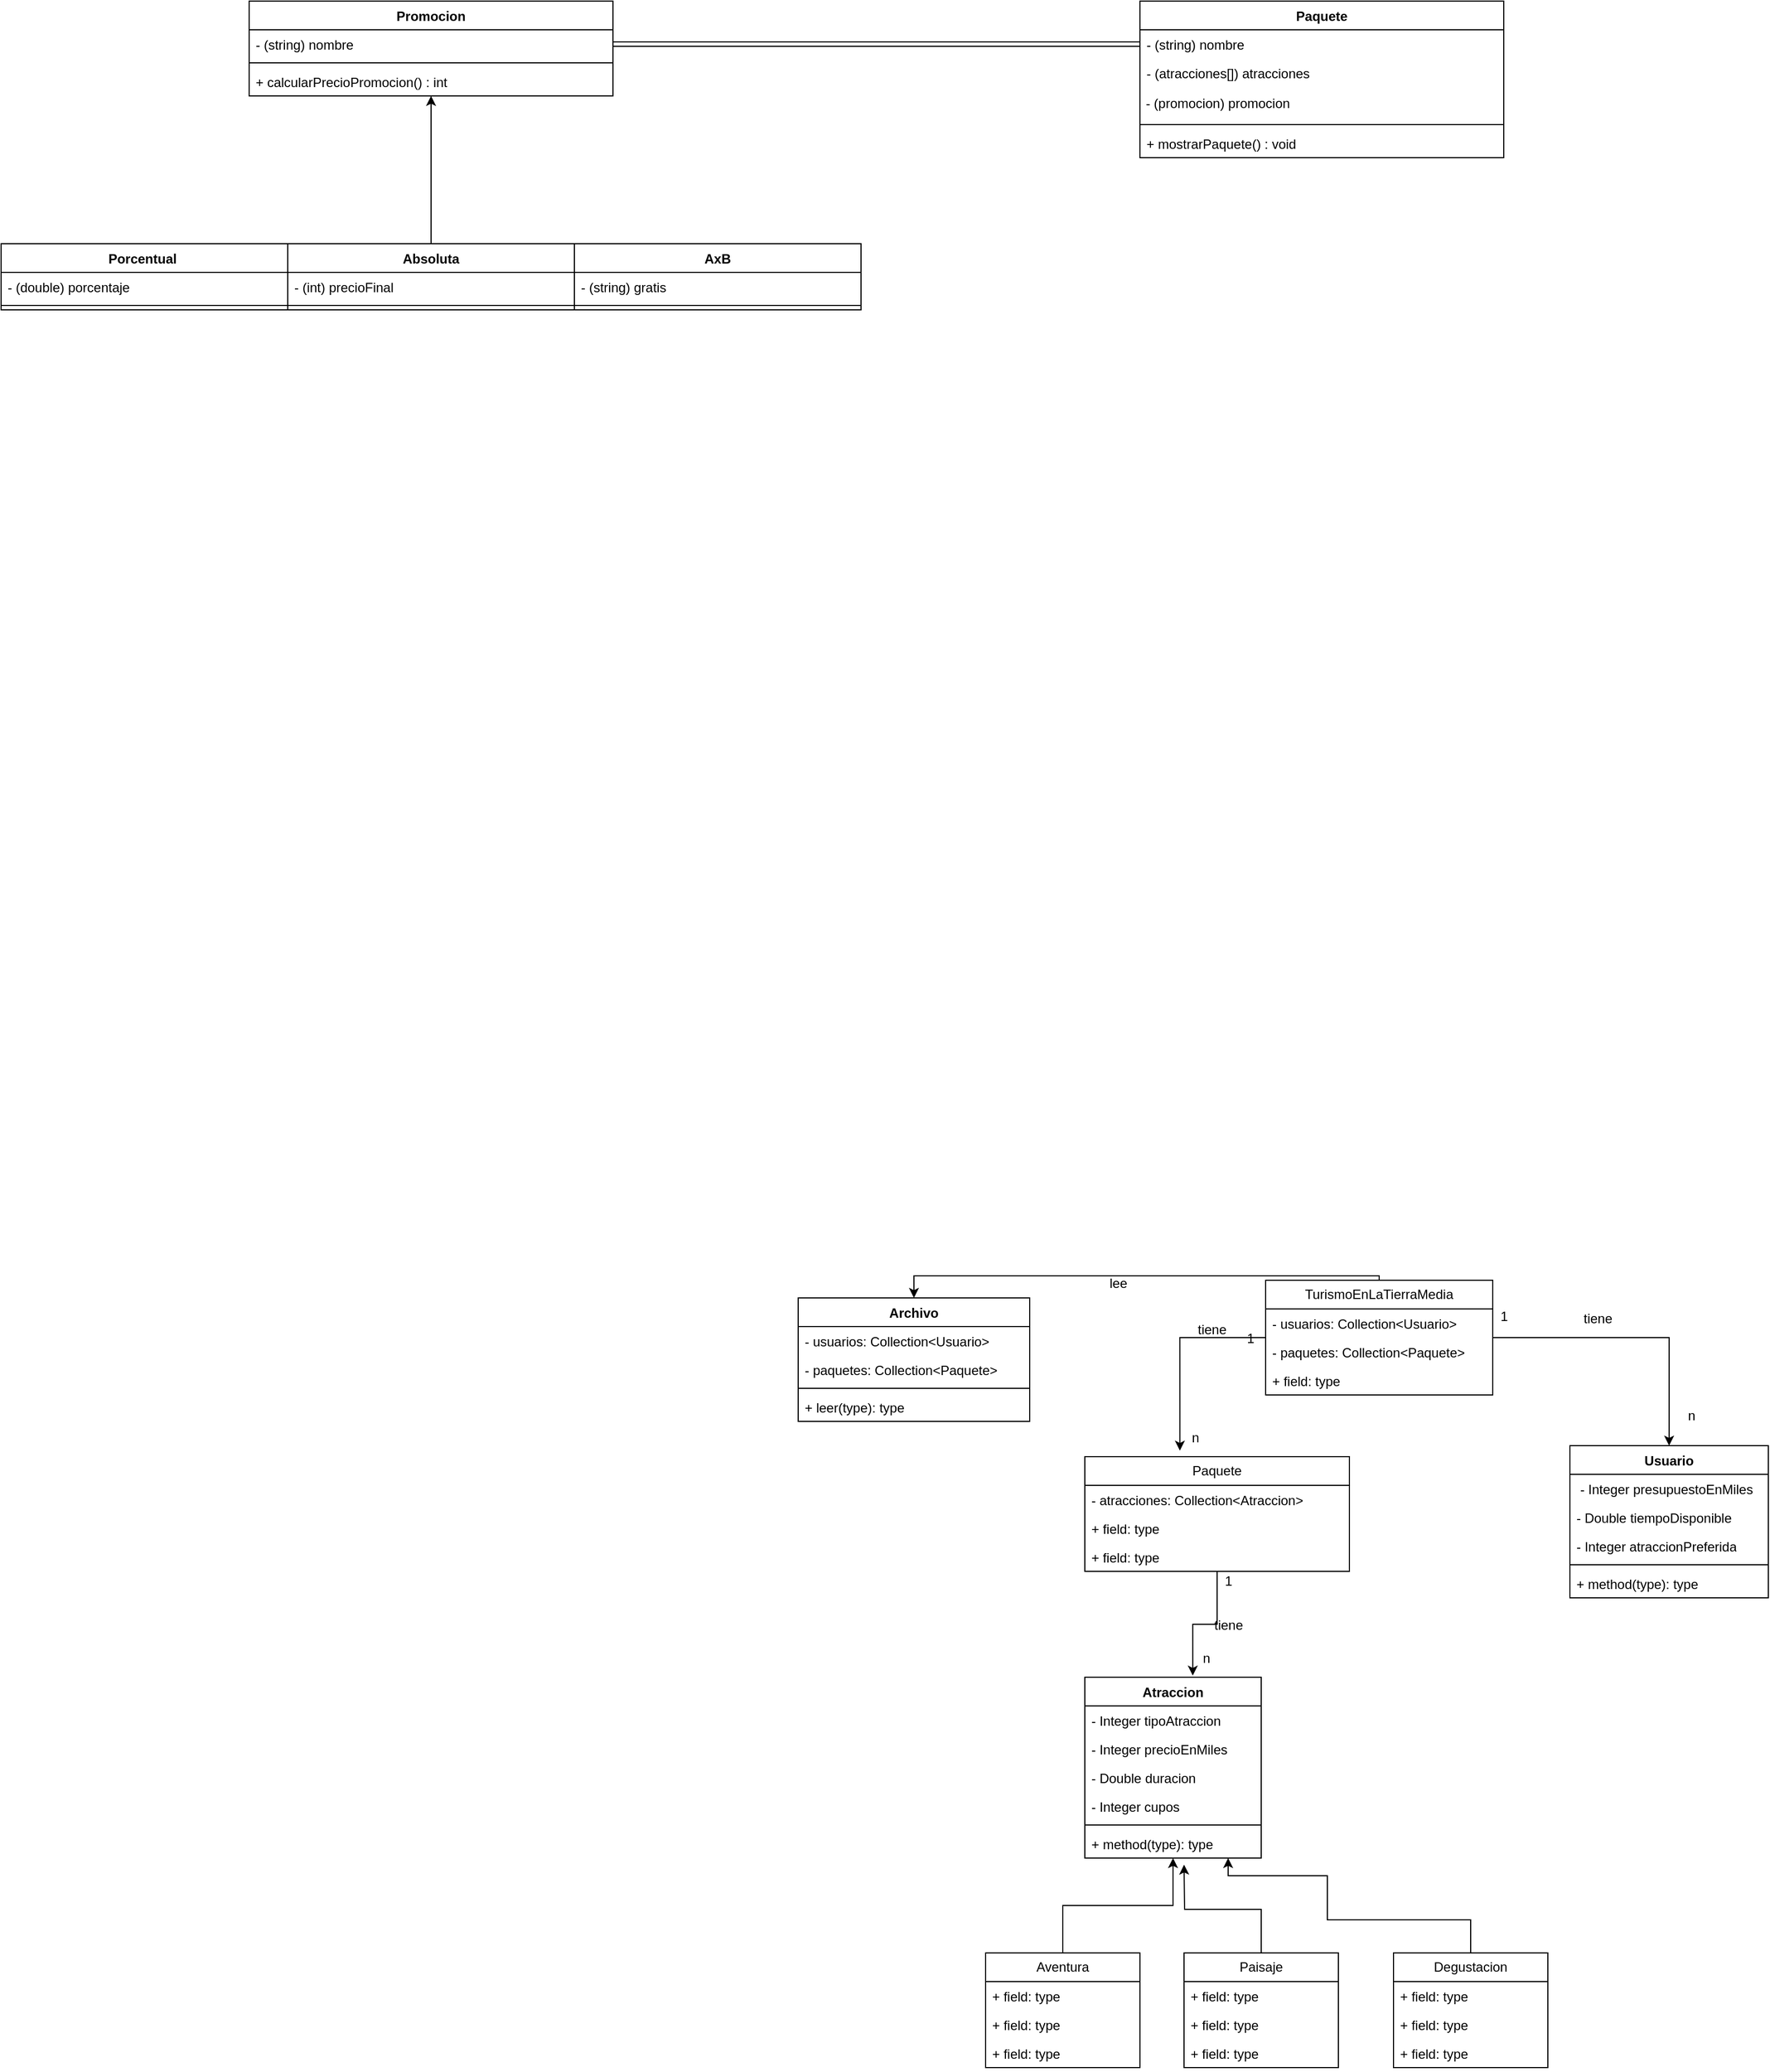 <mxfile version="21.3.2" type="github">
  <diagram id="C5RBs43oDa-KdzZeNtuy" name="Page-1">
    <mxGraphModel dx="2314" dy="1793" grid="1" gridSize="10" guides="1" tooltips="1" connect="1" arrows="1" fold="1" page="1" pageScale="1" pageWidth="827" pageHeight="1169" math="0" shadow="0">
      <root>
        <mxCell id="WIyWlLk6GJQsqaUBKTNV-0" />
        <mxCell id="WIyWlLk6GJQsqaUBKTNV-1" parent="WIyWlLk6GJQsqaUBKTNV-0" />
        <mxCell id="ii1BcMms0bCpZbCkg86P-2" value="Atraccion" style="swimlane;fontStyle=1;align=center;verticalAlign=top;childLayout=stackLayout;horizontal=1;startSize=26;horizontalStack=0;resizeParent=1;resizeParentMax=0;resizeLast=0;collapsible=1;marginBottom=0;whiteSpace=wrap;html=1;" parent="WIyWlLk6GJQsqaUBKTNV-1" vertex="1">
          <mxGeometry x="180" y="370" width="160" height="164" as="geometry">
            <mxRectangle x="300" y="60" width="120" height="30" as="alternateBounds" />
          </mxGeometry>
        </mxCell>
        <mxCell id="ii1BcMms0bCpZbCkg86P-6" value="- Integer tipoAtraccion" style="text;strokeColor=none;fillColor=none;align=left;verticalAlign=top;spacingLeft=4;spacingRight=4;overflow=hidden;rotatable=0;points=[[0,0.5],[1,0.5]];portConstraint=eastwest;whiteSpace=wrap;html=1;" parent="ii1BcMms0bCpZbCkg86P-2" vertex="1">
          <mxGeometry y="26" width="160" height="26" as="geometry" />
        </mxCell>
        <mxCell id="ii1BcMms0bCpZbCkg86P-8" value="- Integer precioEnMiles" style="text;strokeColor=none;fillColor=none;align=left;verticalAlign=top;spacingLeft=4;spacingRight=4;overflow=hidden;rotatable=0;points=[[0,0.5],[1,0.5]];portConstraint=eastwest;whiteSpace=wrap;html=1;" parent="ii1BcMms0bCpZbCkg86P-2" vertex="1">
          <mxGeometry y="52" width="160" height="26" as="geometry" />
        </mxCell>
        <mxCell id="ii1BcMms0bCpZbCkg86P-7" value="- Double duracion" style="text;strokeColor=none;fillColor=none;align=left;verticalAlign=top;spacingLeft=4;spacingRight=4;overflow=hidden;rotatable=0;points=[[0,0.5],[1,0.5]];portConstraint=eastwest;whiteSpace=wrap;html=1;" parent="ii1BcMms0bCpZbCkg86P-2" vertex="1">
          <mxGeometry y="78" width="160" height="26" as="geometry" />
        </mxCell>
        <mxCell id="ii1BcMms0bCpZbCkg86P-9" value="- Integer cupos" style="text;strokeColor=none;fillColor=none;align=left;verticalAlign=top;spacingLeft=4;spacingRight=4;overflow=hidden;rotatable=0;points=[[0,0.5],[1,0.5]];portConstraint=eastwest;whiteSpace=wrap;html=1;" parent="ii1BcMms0bCpZbCkg86P-2" vertex="1">
          <mxGeometry y="104" width="160" height="26" as="geometry" />
        </mxCell>
        <mxCell id="ii1BcMms0bCpZbCkg86P-4" value="" style="line;strokeWidth=1;fillColor=none;align=left;verticalAlign=middle;spacingTop=-1;spacingLeft=3;spacingRight=3;rotatable=0;labelPosition=right;points=[];portConstraint=eastwest;strokeColor=inherit;" parent="ii1BcMms0bCpZbCkg86P-2" vertex="1">
          <mxGeometry y="130" width="160" height="8" as="geometry" />
        </mxCell>
        <mxCell id="ii1BcMms0bCpZbCkg86P-5" value="+ method(type): type" style="text;strokeColor=none;fillColor=none;align=left;verticalAlign=top;spacingLeft=4;spacingRight=4;overflow=hidden;rotatable=0;points=[[0,0.5],[1,0.5]];portConstraint=eastwest;whiteSpace=wrap;html=1;" parent="ii1BcMms0bCpZbCkg86P-2" vertex="1">
          <mxGeometry y="138" width="160" height="26" as="geometry" />
        </mxCell>
        <mxCell id="ii1BcMms0bCpZbCkg86P-10" value="Usuario" style="swimlane;fontStyle=1;align=center;verticalAlign=top;childLayout=stackLayout;horizontal=1;startSize=26;horizontalStack=0;resizeParent=1;resizeParentMax=0;resizeLast=0;collapsible=1;marginBottom=0;whiteSpace=wrap;html=1;" parent="WIyWlLk6GJQsqaUBKTNV-1" vertex="1">
          <mxGeometry x="620" y="160" width="180" height="138" as="geometry" />
        </mxCell>
        <mxCell id="ii1BcMms0bCpZbCkg86P-11" value="&amp;nbsp;- Integer presupuestoEnMiles" style="text;strokeColor=none;fillColor=none;align=left;verticalAlign=top;spacingLeft=4;spacingRight=4;overflow=hidden;rotatable=0;points=[[0,0.5],[1,0.5]];portConstraint=eastwest;whiteSpace=wrap;html=1;" parent="ii1BcMms0bCpZbCkg86P-10" vertex="1">
          <mxGeometry y="26" width="180" height="26" as="geometry" />
        </mxCell>
        <mxCell id="ii1BcMms0bCpZbCkg86P-18" value="- Double tiempoDisponible" style="text;strokeColor=none;fillColor=none;align=left;verticalAlign=top;spacingLeft=4;spacingRight=4;overflow=hidden;rotatable=0;points=[[0,0.5],[1,0.5]];portConstraint=eastwest;whiteSpace=wrap;html=1;" parent="ii1BcMms0bCpZbCkg86P-10" vertex="1">
          <mxGeometry y="52" width="180" height="26" as="geometry" />
        </mxCell>
        <mxCell id="ii1BcMms0bCpZbCkg86P-13" value="- Integer atraccionPreferida" style="text;strokeColor=none;fillColor=none;align=left;verticalAlign=top;spacingLeft=4;spacingRight=4;overflow=hidden;rotatable=0;points=[[0,0.5],[1,0.5]];portConstraint=eastwest;whiteSpace=wrap;html=1;" parent="ii1BcMms0bCpZbCkg86P-10" vertex="1">
          <mxGeometry y="78" width="180" height="26" as="geometry" />
        </mxCell>
        <mxCell id="ii1BcMms0bCpZbCkg86P-12" value="" style="line;strokeWidth=1;fillColor=none;align=left;verticalAlign=middle;spacingTop=-1;spacingLeft=3;spacingRight=3;rotatable=0;labelPosition=right;points=[];portConstraint=eastwest;strokeColor=inherit;" parent="ii1BcMms0bCpZbCkg86P-10" vertex="1">
          <mxGeometry y="104" width="180" height="8" as="geometry" />
        </mxCell>
        <mxCell id="ii1BcMms0bCpZbCkg86P-19" value="+ method(type): type" style="text;strokeColor=none;fillColor=none;align=left;verticalAlign=top;spacingLeft=4;spacingRight=4;overflow=hidden;rotatable=0;points=[[0,0.5],[1,0.5]];portConstraint=eastwest;whiteSpace=wrap;html=1;" parent="ii1BcMms0bCpZbCkg86P-10" vertex="1">
          <mxGeometry y="112" width="180" height="26" as="geometry" />
        </mxCell>
        <mxCell id="cr2OVPebTgaW5zzje9S_-22" style="edgeStyle=orthogonalEdgeStyle;rounded=0;orthogonalLoop=1;jettySize=auto;html=1;entryX=0.041;entryY=0.884;entryDx=0;entryDy=0;entryPerimeter=0;" parent="WIyWlLk6GJQsqaUBKTNV-1" source="cr2OVPebTgaW5zzje9S_-0" target="cr2OVPebTgaW5zzje9S_-17" edge="1">
          <mxGeometry relative="1" as="geometry" />
        </mxCell>
        <mxCell id="cr2OVPebTgaW5zzje9S_-23" style="edgeStyle=orthogonalEdgeStyle;rounded=0;orthogonalLoop=1;jettySize=auto;html=1;entryX=0.5;entryY=0;entryDx=0;entryDy=0;" parent="WIyWlLk6GJQsqaUBKTNV-1" source="cr2OVPebTgaW5zzje9S_-0" target="ii1BcMms0bCpZbCkg86P-10" edge="1">
          <mxGeometry relative="1" as="geometry" />
        </mxCell>
        <mxCell id="cr2OVPebTgaW5zzje9S_-55" style="edgeStyle=orthogonalEdgeStyle;rounded=0;orthogonalLoop=1;jettySize=auto;html=1;entryX=0.5;entryY=0;entryDx=0;entryDy=0;" parent="WIyWlLk6GJQsqaUBKTNV-1" source="cr2OVPebTgaW5zzje9S_-0" target="cr2OVPebTgaW5zzje9S_-49" edge="1">
          <mxGeometry relative="1" as="geometry">
            <Array as="points">
              <mxPoint x="447" y="6" />
              <mxPoint x="25" y="6" />
            </Array>
          </mxGeometry>
        </mxCell>
        <mxCell id="cr2OVPebTgaW5zzje9S_-0" value="TurismoEnLaTierraMedia" style="swimlane;fontStyle=0;childLayout=stackLayout;horizontal=1;startSize=26;fillColor=none;horizontalStack=0;resizeParent=1;resizeParentMax=0;resizeLast=0;collapsible=1;marginBottom=0;whiteSpace=wrap;html=1;" parent="WIyWlLk6GJQsqaUBKTNV-1" vertex="1">
          <mxGeometry x="344" y="10" width="206" height="104" as="geometry" />
        </mxCell>
        <mxCell id="cr2OVPebTgaW5zzje9S_-1" value="- usuarios: Collection&amp;lt;Usuario&amp;gt;" style="text;strokeColor=none;fillColor=none;align=left;verticalAlign=top;spacingLeft=4;spacingRight=4;overflow=hidden;rotatable=0;points=[[0,0.5],[1,0.5]];portConstraint=eastwest;whiteSpace=wrap;html=1;" parent="cr2OVPebTgaW5zzje9S_-0" vertex="1">
          <mxGeometry y="26" width="206" height="26" as="geometry" />
        </mxCell>
        <mxCell id="cr2OVPebTgaW5zzje9S_-2" value="- paquetes: Collection&amp;lt;Paquete&amp;gt;" style="text;strokeColor=none;fillColor=none;align=left;verticalAlign=top;spacingLeft=4;spacingRight=4;overflow=hidden;rotatable=0;points=[[0,0.5],[1,0.5]];portConstraint=eastwest;whiteSpace=wrap;html=1;" parent="cr2OVPebTgaW5zzje9S_-0" vertex="1">
          <mxGeometry y="52" width="206" height="26" as="geometry" />
        </mxCell>
        <mxCell id="cr2OVPebTgaW5zzje9S_-3" value="+ field: type" style="text;strokeColor=none;fillColor=none;align=left;verticalAlign=top;spacingLeft=4;spacingRight=4;overflow=hidden;rotatable=0;points=[[0,0.5],[1,0.5]];portConstraint=eastwest;whiteSpace=wrap;html=1;" parent="cr2OVPebTgaW5zzje9S_-0" vertex="1">
          <mxGeometry y="78" width="206" height="26" as="geometry" />
        </mxCell>
        <mxCell id="cr2OVPebTgaW5zzje9S_-39" style="edgeStyle=orthogonalEdgeStyle;rounded=0;orthogonalLoop=1;jettySize=auto;html=1;" parent="WIyWlLk6GJQsqaUBKTNV-1" source="cr2OVPebTgaW5zzje9S_-4" target="ii1BcMms0bCpZbCkg86P-2" edge="1">
          <mxGeometry relative="1" as="geometry" />
        </mxCell>
        <mxCell id="cr2OVPebTgaW5zzje9S_-4" value="Aventura" style="swimlane;fontStyle=0;childLayout=stackLayout;horizontal=1;startSize=26;fillColor=none;horizontalStack=0;resizeParent=1;resizeParentMax=0;resizeLast=0;collapsible=1;marginBottom=0;whiteSpace=wrap;html=1;" parent="WIyWlLk6GJQsqaUBKTNV-1" vertex="1">
          <mxGeometry x="90" y="620" width="140" height="104" as="geometry" />
        </mxCell>
        <mxCell id="cr2OVPebTgaW5zzje9S_-5" value="+ field: type" style="text;strokeColor=none;fillColor=none;align=left;verticalAlign=top;spacingLeft=4;spacingRight=4;overflow=hidden;rotatable=0;points=[[0,0.5],[1,0.5]];portConstraint=eastwest;whiteSpace=wrap;html=1;" parent="cr2OVPebTgaW5zzje9S_-4" vertex="1">
          <mxGeometry y="26" width="140" height="26" as="geometry" />
        </mxCell>
        <mxCell id="cr2OVPebTgaW5zzje9S_-6" value="+ field: type" style="text;strokeColor=none;fillColor=none;align=left;verticalAlign=top;spacingLeft=4;spacingRight=4;overflow=hidden;rotatable=0;points=[[0,0.5],[1,0.5]];portConstraint=eastwest;whiteSpace=wrap;html=1;" parent="cr2OVPebTgaW5zzje9S_-4" vertex="1">
          <mxGeometry y="52" width="140" height="26" as="geometry" />
        </mxCell>
        <mxCell id="cr2OVPebTgaW5zzje9S_-7" value="+ field: type" style="text;strokeColor=none;fillColor=none;align=left;verticalAlign=top;spacingLeft=4;spacingRight=4;overflow=hidden;rotatable=0;points=[[0,0.5],[1,0.5]];portConstraint=eastwest;whiteSpace=wrap;html=1;" parent="cr2OVPebTgaW5zzje9S_-4" vertex="1">
          <mxGeometry y="78" width="140" height="26" as="geometry" />
        </mxCell>
        <mxCell id="cr2OVPebTgaW5zzje9S_-18" style="edgeStyle=orthogonalEdgeStyle;rounded=0;orthogonalLoop=1;jettySize=auto;html=1;entryX=0.612;entryY=-0.009;entryDx=0;entryDy=0;entryPerimeter=0;" parent="WIyWlLk6GJQsqaUBKTNV-1" source="cr2OVPebTgaW5zzje9S_-9" target="ii1BcMms0bCpZbCkg86P-2" edge="1">
          <mxGeometry relative="1" as="geometry" />
        </mxCell>
        <mxCell id="cr2OVPebTgaW5zzje9S_-9" value="Paquete" style="swimlane;fontStyle=0;childLayout=stackLayout;horizontal=1;startSize=26;fillColor=none;horizontalStack=0;resizeParent=1;resizeParentMax=0;resizeLast=0;collapsible=1;marginBottom=0;whiteSpace=wrap;html=1;" parent="WIyWlLk6GJQsqaUBKTNV-1" vertex="1">
          <mxGeometry x="180" y="170" width="240" height="104" as="geometry" />
        </mxCell>
        <mxCell id="cr2OVPebTgaW5zzje9S_-10" value="- atracciones: Collection&amp;lt;Atraccion&amp;gt;" style="text;strokeColor=none;fillColor=none;align=left;verticalAlign=top;spacingLeft=4;spacingRight=4;overflow=hidden;rotatable=0;points=[[0,0.5],[1,0.5]];portConstraint=eastwest;whiteSpace=wrap;html=1;" parent="cr2OVPebTgaW5zzje9S_-9" vertex="1">
          <mxGeometry y="26" width="240" height="26" as="geometry" />
        </mxCell>
        <mxCell id="cr2OVPebTgaW5zzje9S_-11" value="+ field: type" style="text;strokeColor=none;fillColor=none;align=left;verticalAlign=top;spacingLeft=4;spacingRight=4;overflow=hidden;rotatable=0;points=[[0,0.5],[1,0.5]];portConstraint=eastwest;whiteSpace=wrap;html=1;" parent="cr2OVPebTgaW5zzje9S_-9" vertex="1">
          <mxGeometry y="52" width="240" height="26" as="geometry" />
        </mxCell>
        <mxCell id="cr2OVPebTgaW5zzje9S_-12" value="+ field: type" style="text;strokeColor=none;fillColor=none;align=left;verticalAlign=top;spacingLeft=4;spacingRight=4;overflow=hidden;rotatable=0;points=[[0,0.5],[1,0.5]];portConstraint=eastwest;whiteSpace=wrap;html=1;" parent="cr2OVPebTgaW5zzje9S_-9" vertex="1">
          <mxGeometry y="78" width="240" height="26" as="geometry" />
        </mxCell>
        <mxCell id="cr2OVPebTgaW5zzje9S_-15" value="tiene" style="text;html=1;align=center;verticalAlign=middle;resizable=0;points=[];autosize=1;strokeColor=none;fillColor=none;" parent="WIyWlLk6GJQsqaUBKTNV-1" vertex="1">
          <mxGeometry x="270" y="40" width="50" height="30" as="geometry" />
        </mxCell>
        <mxCell id="cr2OVPebTgaW5zzje9S_-16" value="1" style="text;html=1;align=center;verticalAlign=middle;resizable=0;points=[];autosize=1;strokeColor=none;fillColor=none;" parent="WIyWlLk6GJQsqaUBKTNV-1" vertex="1">
          <mxGeometry x="315" y="48" width="30" height="30" as="geometry" />
        </mxCell>
        <mxCell id="cr2OVPebTgaW5zzje9S_-17" value="n" style="text;html=1;align=center;verticalAlign=middle;resizable=0;points=[];autosize=1;strokeColor=none;fillColor=none;" parent="WIyWlLk6GJQsqaUBKTNV-1" vertex="1">
          <mxGeometry x="265" y="138" width="30" height="30" as="geometry" />
        </mxCell>
        <mxCell id="cr2OVPebTgaW5zzje9S_-19" value="tiene" style="text;html=1;align=center;verticalAlign=middle;resizable=0;points=[];autosize=1;strokeColor=none;fillColor=none;" parent="WIyWlLk6GJQsqaUBKTNV-1" vertex="1">
          <mxGeometry x="285" y="308" width="50" height="30" as="geometry" />
        </mxCell>
        <mxCell id="cr2OVPebTgaW5zzje9S_-24" value="tiene" style="text;html=1;align=center;verticalAlign=middle;resizable=0;points=[];autosize=1;strokeColor=none;fillColor=none;" parent="WIyWlLk6GJQsqaUBKTNV-1" vertex="1">
          <mxGeometry x="620" y="30" width="50" height="30" as="geometry" />
        </mxCell>
        <mxCell id="cr2OVPebTgaW5zzje9S_-26" value="n" style="text;html=1;align=center;verticalAlign=middle;resizable=0;points=[];autosize=1;strokeColor=none;fillColor=none;" parent="WIyWlLk6GJQsqaUBKTNV-1" vertex="1">
          <mxGeometry x="715" y="118" width="30" height="30" as="geometry" />
        </mxCell>
        <mxCell id="cr2OVPebTgaW5zzje9S_-27" value="1" style="text;html=1;align=center;verticalAlign=middle;resizable=0;points=[];autosize=1;strokeColor=none;fillColor=none;" parent="WIyWlLk6GJQsqaUBKTNV-1" vertex="1">
          <mxGeometry x="545" y="28" width="30" height="30" as="geometry" />
        </mxCell>
        <mxCell id="cr2OVPebTgaW5zzje9S_-28" value="n" style="text;html=1;align=center;verticalAlign=middle;resizable=0;points=[];autosize=1;strokeColor=none;fillColor=none;" parent="WIyWlLk6GJQsqaUBKTNV-1" vertex="1">
          <mxGeometry x="275" y="338" width="30" height="30" as="geometry" />
        </mxCell>
        <mxCell id="cr2OVPebTgaW5zzje9S_-29" value="1" style="text;html=1;align=center;verticalAlign=middle;resizable=0;points=[];autosize=1;strokeColor=none;fillColor=none;" parent="WIyWlLk6GJQsqaUBKTNV-1" vertex="1">
          <mxGeometry x="295" y="268" width="30" height="30" as="geometry" />
        </mxCell>
        <mxCell id="cr2OVPebTgaW5zzje9S_-38" style="edgeStyle=orthogonalEdgeStyle;rounded=0;orthogonalLoop=1;jettySize=auto;html=1;" parent="WIyWlLk6GJQsqaUBKTNV-1" source="cr2OVPebTgaW5zzje9S_-30" edge="1">
          <mxGeometry relative="1" as="geometry">
            <mxPoint x="270" y="540" as="targetPoint" />
          </mxGeometry>
        </mxCell>
        <mxCell id="cr2OVPebTgaW5zzje9S_-30" value="Paisaje" style="swimlane;fontStyle=0;childLayout=stackLayout;horizontal=1;startSize=26;fillColor=none;horizontalStack=0;resizeParent=1;resizeParentMax=0;resizeLast=0;collapsible=1;marginBottom=0;whiteSpace=wrap;html=1;" parent="WIyWlLk6GJQsqaUBKTNV-1" vertex="1">
          <mxGeometry x="270" y="620" width="140" height="104" as="geometry" />
        </mxCell>
        <mxCell id="cr2OVPebTgaW5zzje9S_-31" value="+ field: type" style="text;strokeColor=none;fillColor=none;align=left;verticalAlign=top;spacingLeft=4;spacingRight=4;overflow=hidden;rotatable=0;points=[[0,0.5],[1,0.5]];portConstraint=eastwest;whiteSpace=wrap;html=1;" parent="cr2OVPebTgaW5zzje9S_-30" vertex="1">
          <mxGeometry y="26" width="140" height="26" as="geometry" />
        </mxCell>
        <mxCell id="cr2OVPebTgaW5zzje9S_-32" value="+ field: type" style="text;strokeColor=none;fillColor=none;align=left;verticalAlign=top;spacingLeft=4;spacingRight=4;overflow=hidden;rotatable=0;points=[[0,0.5],[1,0.5]];portConstraint=eastwest;whiteSpace=wrap;html=1;" parent="cr2OVPebTgaW5zzje9S_-30" vertex="1">
          <mxGeometry y="52" width="140" height="26" as="geometry" />
        </mxCell>
        <mxCell id="cr2OVPebTgaW5zzje9S_-33" value="+ field: type" style="text;strokeColor=none;fillColor=none;align=left;verticalAlign=top;spacingLeft=4;spacingRight=4;overflow=hidden;rotatable=0;points=[[0,0.5],[1,0.5]];portConstraint=eastwest;whiteSpace=wrap;html=1;" parent="cr2OVPebTgaW5zzje9S_-30" vertex="1">
          <mxGeometry y="78" width="140" height="26" as="geometry" />
        </mxCell>
        <mxCell id="cr2OVPebTgaW5zzje9S_-40" style="edgeStyle=orthogonalEdgeStyle;rounded=0;orthogonalLoop=1;jettySize=auto;html=1;" parent="WIyWlLk6GJQsqaUBKTNV-1" source="cr2OVPebTgaW5zzje9S_-34" target="ii1BcMms0bCpZbCkg86P-2" edge="1">
          <mxGeometry relative="1" as="geometry">
            <Array as="points">
              <mxPoint x="530" y="590" />
              <mxPoint x="400" y="590" />
              <mxPoint x="400" y="550" />
              <mxPoint x="310" y="550" />
            </Array>
          </mxGeometry>
        </mxCell>
        <mxCell id="cr2OVPebTgaW5zzje9S_-34" value="Degustacion" style="swimlane;fontStyle=0;childLayout=stackLayout;horizontal=1;startSize=26;fillColor=none;horizontalStack=0;resizeParent=1;resizeParentMax=0;resizeLast=0;collapsible=1;marginBottom=0;whiteSpace=wrap;html=1;" parent="WIyWlLk6GJQsqaUBKTNV-1" vertex="1">
          <mxGeometry x="460" y="620" width="140" height="104" as="geometry" />
        </mxCell>
        <mxCell id="cr2OVPebTgaW5zzje9S_-35" value="+ field: type" style="text;strokeColor=none;fillColor=none;align=left;verticalAlign=top;spacingLeft=4;spacingRight=4;overflow=hidden;rotatable=0;points=[[0,0.5],[1,0.5]];portConstraint=eastwest;whiteSpace=wrap;html=1;" parent="cr2OVPebTgaW5zzje9S_-34" vertex="1">
          <mxGeometry y="26" width="140" height="26" as="geometry" />
        </mxCell>
        <mxCell id="cr2OVPebTgaW5zzje9S_-36" value="+ field: type" style="text;strokeColor=none;fillColor=none;align=left;verticalAlign=top;spacingLeft=4;spacingRight=4;overflow=hidden;rotatable=0;points=[[0,0.5],[1,0.5]];portConstraint=eastwest;whiteSpace=wrap;html=1;" parent="cr2OVPebTgaW5zzje9S_-34" vertex="1">
          <mxGeometry y="52" width="140" height="26" as="geometry" />
        </mxCell>
        <mxCell id="cr2OVPebTgaW5zzje9S_-37" value="+ field: type" style="text;strokeColor=none;fillColor=none;align=left;verticalAlign=top;spacingLeft=4;spacingRight=4;overflow=hidden;rotatable=0;points=[[0,0.5],[1,0.5]];portConstraint=eastwest;whiteSpace=wrap;html=1;" parent="cr2OVPebTgaW5zzje9S_-34" vertex="1">
          <mxGeometry y="78" width="140" height="26" as="geometry" />
        </mxCell>
        <mxCell id="cr2OVPebTgaW5zzje9S_-49" value="Archivo" style="swimlane;fontStyle=1;align=center;verticalAlign=top;childLayout=stackLayout;horizontal=1;startSize=26;horizontalStack=0;resizeParent=1;resizeParentMax=0;resizeLast=0;collapsible=1;marginBottom=0;whiteSpace=wrap;html=1;" parent="WIyWlLk6GJQsqaUBKTNV-1" vertex="1">
          <mxGeometry x="-80" y="26" width="210" height="112" as="geometry" />
        </mxCell>
        <mxCell id="cr2OVPebTgaW5zzje9S_-50" value="- usuarios: Collection&amp;lt;Usuario&amp;gt;" style="text;strokeColor=none;fillColor=none;align=left;verticalAlign=top;spacingLeft=4;spacingRight=4;overflow=hidden;rotatable=0;points=[[0,0.5],[1,0.5]];portConstraint=eastwest;whiteSpace=wrap;html=1;" parent="cr2OVPebTgaW5zzje9S_-49" vertex="1">
          <mxGeometry y="26" width="210" height="26" as="geometry" />
        </mxCell>
        <mxCell id="cr2OVPebTgaW5zzje9S_-53" value="- paquetes: Collection&amp;lt;Paquete&amp;gt;" style="text;strokeColor=none;fillColor=none;align=left;verticalAlign=top;spacingLeft=4;spacingRight=4;overflow=hidden;rotatable=0;points=[[0,0.5],[1,0.5]];portConstraint=eastwest;whiteSpace=wrap;html=1;" parent="cr2OVPebTgaW5zzje9S_-49" vertex="1">
          <mxGeometry y="52" width="210" height="26" as="geometry" />
        </mxCell>
        <mxCell id="cr2OVPebTgaW5zzje9S_-51" value="" style="line;strokeWidth=1;fillColor=none;align=left;verticalAlign=middle;spacingTop=-1;spacingLeft=3;spacingRight=3;rotatable=0;labelPosition=right;points=[];portConstraint=eastwest;strokeColor=inherit;" parent="cr2OVPebTgaW5zzje9S_-49" vertex="1">
          <mxGeometry y="78" width="210" height="8" as="geometry" />
        </mxCell>
        <mxCell id="cr2OVPebTgaW5zzje9S_-52" value="+ leer(type): type" style="text;strokeColor=none;fillColor=none;align=left;verticalAlign=top;spacingLeft=4;spacingRight=4;overflow=hidden;rotatable=0;points=[[0,0.5],[1,0.5]];portConstraint=eastwest;whiteSpace=wrap;html=1;" parent="cr2OVPebTgaW5zzje9S_-49" vertex="1">
          <mxGeometry y="86" width="210" height="26" as="geometry" />
        </mxCell>
        <mxCell id="cr2OVPebTgaW5zzje9S_-56" value="lee" style="text;html=1;align=center;verticalAlign=middle;resizable=0;points=[];autosize=1;strokeColor=none;fillColor=none;" parent="WIyWlLk6GJQsqaUBKTNV-1" vertex="1">
          <mxGeometry x="190" y="-2" width="40" height="30" as="geometry" />
        </mxCell>
        <mxCell id="FL-5c2bv8puQKT0MnrHN-0" value="Paquete" style="swimlane;fontStyle=1;align=center;verticalAlign=top;childLayout=stackLayout;horizontal=1;startSize=26;horizontalStack=0;resizeParent=1;resizeParentMax=0;resizeLast=0;collapsible=1;marginBottom=0;whiteSpace=wrap;html=1;" vertex="1" parent="WIyWlLk6GJQsqaUBKTNV-1">
          <mxGeometry x="230" y="-1150" width="330" height="142" as="geometry" />
        </mxCell>
        <mxCell id="FL-5c2bv8puQKT0MnrHN-1" value="- (string) nombre&lt;br&gt;" style="text;strokeColor=none;fillColor=none;align=left;verticalAlign=top;spacingLeft=4;spacingRight=4;overflow=hidden;rotatable=0;points=[[0,0.5],[1,0.5]];portConstraint=eastwest;whiteSpace=wrap;html=1;" vertex="1" parent="FL-5c2bv8puQKT0MnrHN-0">
          <mxGeometry y="26" width="330" height="26" as="geometry" />
        </mxCell>
        <mxCell id="FL-5c2bv8puQKT0MnrHN-2" value="- (atracciones[]) atracciones" style="text;strokeColor=none;fillColor=none;align=left;verticalAlign=top;spacingLeft=4;spacingRight=4;overflow=hidden;rotatable=0;points=[[0,0.5],[1,0.5]];portConstraint=eastwest;whiteSpace=wrap;html=1;" vertex="1" parent="FL-5c2bv8puQKT0MnrHN-0">
          <mxGeometry y="52" width="330" height="26" as="geometry" />
        </mxCell>
        <mxCell id="FL-5c2bv8puQKT0MnrHN-6" value="&amp;nbsp;- (promocion) promocion" style="text;html=1;align=left;verticalAlign=middle;resizable=0;points=[];autosize=1;strokeColor=none;fillColor=none;" vertex="1" parent="FL-5c2bv8puQKT0MnrHN-0">
          <mxGeometry y="78" width="330" height="30" as="geometry" />
        </mxCell>
        <mxCell id="FL-5c2bv8puQKT0MnrHN-3" value="" style="line;strokeWidth=1;fillColor=none;align=left;verticalAlign=middle;spacingTop=-1;spacingLeft=3;spacingRight=3;rotatable=0;labelPosition=right;points=[];portConstraint=eastwest;strokeColor=inherit;" vertex="1" parent="FL-5c2bv8puQKT0MnrHN-0">
          <mxGeometry y="108" width="330" height="8" as="geometry" />
        </mxCell>
        <mxCell id="FL-5c2bv8puQKT0MnrHN-4" value="+ mostrarPaquete() : void" style="text;strokeColor=none;fillColor=none;align=left;verticalAlign=top;spacingLeft=4;spacingRight=4;overflow=hidden;rotatable=0;points=[[0,0.5],[1,0.5]];portConstraint=eastwest;whiteSpace=wrap;html=1;" vertex="1" parent="FL-5c2bv8puQKT0MnrHN-0">
          <mxGeometry y="116" width="330" height="26" as="geometry" />
        </mxCell>
        <mxCell id="FL-5c2bv8puQKT0MnrHN-7" value="Promocion" style="swimlane;fontStyle=1;align=center;verticalAlign=top;childLayout=stackLayout;horizontal=1;startSize=26;horizontalStack=0;resizeParent=1;resizeParentMax=0;resizeLast=0;collapsible=1;marginBottom=0;whiteSpace=wrap;html=1;" vertex="1" parent="WIyWlLk6GJQsqaUBKTNV-1">
          <mxGeometry x="-578" y="-1150" width="330" height="86" as="geometry" />
        </mxCell>
        <mxCell id="FL-5c2bv8puQKT0MnrHN-8" value="- (string) nombre&lt;br&gt;" style="text;strokeColor=none;fillColor=none;align=left;verticalAlign=top;spacingLeft=4;spacingRight=4;overflow=hidden;rotatable=0;points=[[0,0.5],[1,0.5]];portConstraint=eastwest;whiteSpace=wrap;html=1;" vertex="1" parent="FL-5c2bv8puQKT0MnrHN-7">
          <mxGeometry y="26" width="330" height="26" as="geometry" />
        </mxCell>
        <mxCell id="FL-5c2bv8puQKT0MnrHN-11" value="" style="line;strokeWidth=1;fillColor=none;align=left;verticalAlign=middle;spacingTop=-1;spacingLeft=3;spacingRight=3;rotatable=0;labelPosition=right;points=[];portConstraint=eastwest;strokeColor=inherit;" vertex="1" parent="FL-5c2bv8puQKT0MnrHN-7">
          <mxGeometry y="52" width="330" height="8" as="geometry" />
        </mxCell>
        <mxCell id="FL-5c2bv8puQKT0MnrHN-12" value="+ calcularPrecioPromocion() : int" style="text;strokeColor=none;fillColor=none;align=left;verticalAlign=top;spacingLeft=4;spacingRight=4;overflow=hidden;rotatable=0;points=[[0,0.5],[1,0.5]];portConstraint=eastwest;whiteSpace=wrap;html=1;" vertex="1" parent="FL-5c2bv8puQKT0MnrHN-7">
          <mxGeometry y="60" width="330" height="26" as="geometry" />
        </mxCell>
        <mxCell id="FL-5c2bv8puQKT0MnrHN-19" value="Porcentual&lt;span style=&quot;white-space: pre;&quot;&gt;	&lt;/span&gt;" style="swimlane;fontStyle=1;align=center;verticalAlign=top;childLayout=stackLayout;horizontal=1;startSize=26;horizontalStack=0;resizeParent=1;resizeParentMax=0;resizeLast=0;collapsible=1;marginBottom=0;whiteSpace=wrap;html=1;" vertex="1" parent="WIyWlLk6GJQsqaUBKTNV-1">
          <mxGeometry x="-803" y="-930" width="260" height="60" as="geometry" />
        </mxCell>
        <mxCell id="FL-5c2bv8puQKT0MnrHN-20" value="- (double) porcentaje" style="text;strokeColor=none;fillColor=none;align=left;verticalAlign=top;spacingLeft=4;spacingRight=4;overflow=hidden;rotatable=0;points=[[0,0.5],[1,0.5]];portConstraint=eastwest;whiteSpace=wrap;html=1;" vertex="1" parent="FL-5c2bv8puQKT0MnrHN-19">
          <mxGeometry y="26" width="260" height="26" as="geometry" />
        </mxCell>
        <mxCell id="FL-5c2bv8puQKT0MnrHN-23" value="" style="line;strokeWidth=1;fillColor=none;align=left;verticalAlign=middle;spacingTop=-1;spacingLeft=3;spacingRight=3;rotatable=0;labelPosition=right;points=[];portConstraint=eastwest;strokeColor=inherit;" vertex="1" parent="FL-5c2bv8puQKT0MnrHN-19">
          <mxGeometry y="52" width="260" height="8" as="geometry" />
        </mxCell>
        <mxCell id="FL-5c2bv8puQKT0MnrHN-44" style="edgeStyle=orthogonalEdgeStyle;rounded=0;orthogonalLoop=1;jettySize=auto;html=1;exitX=0.5;exitY=0;exitDx=0;exitDy=0;entryX=0.5;entryY=1;entryDx=0;entryDy=0;" edge="1" parent="WIyWlLk6GJQsqaUBKTNV-1" source="FL-5c2bv8puQKT0MnrHN-31" target="FL-5c2bv8puQKT0MnrHN-7">
          <mxGeometry relative="1" as="geometry" />
        </mxCell>
        <mxCell id="FL-5c2bv8puQKT0MnrHN-31" value="Absoluta" style="swimlane;fontStyle=1;align=center;verticalAlign=top;childLayout=stackLayout;horizontal=1;startSize=26;horizontalStack=0;resizeParent=1;resizeParentMax=0;resizeLast=0;collapsible=1;marginBottom=0;whiteSpace=wrap;html=1;" vertex="1" parent="WIyWlLk6GJQsqaUBKTNV-1">
          <mxGeometry x="-543" y="-930" width="260" height="60" as="geometry" />
        </mxCell>
        <mxCell id="FL-5c2bv8puQKT0MnrHN-32" value="- (int) precioFinal" style="text;strokeColor=none;fillColor=none;align=left;verticalAlign=top;spacingLeft=4;spacingRight=4;overflow=hidden;rotatable=0;points=[[0,0.5],[1,0.5]];portConstraint=eastwest;whiteSpace=wrap;html=1;" vertex="1" parent="FL-5c2bv8puQKT0MnrHN-31">
          <mxGeometry y="26" width="260" height="26" as="geometry" />
        </mxCell>
        <mxCell id="FL-5c2bv8puQKT0MnrHN-35" value="" style="line;strokeWidth=1;fillColor=none;align=left;verticalAlign=middle;spacingTop=-1;spacingLeft=3;spacingRight=3;rotatable=0;labelPosition=right;points=[];portConstraint=eastwest;strokeColor=inherit;" vertex="1" parent="FL-5c2bv8puQKT0MnrHN-31">
          <mxGeometry y="52" width="260" height="8" as="geometry" />
        </mxCell>
        <mxCell id="FL-5c2bv8puQKT0MnrHN-37" value="AxB" style="swimlane;fontStyle=1;align=center;verticalAlign=top;childLayout=stackLayout;horizontal=1;startSize=26;horizontalStack=0;resizeParent=1;resizeParentMax=0;resizeLast=0;collapsible=1;marginBottom=0;whiteSpace=wrap;html=1;" vertex="1" parent="WIyWlLk6GJQsqaUBKTNV-1">
          <mxGeometry x="-283" y="-930" width="260" height="60" as="geometry" />
        </mxCell>
        <mxCell id="FL-5c2bv8puQKT0MnrHN-38" value="- (string) gratis" style="text;strokeColor=none;fillColor=none;align=left;verticalAlign=top;spacingLeft=4;spacingRight=4;overflow=hidden;rotatable=0;points=[[0,0.5],[1,0.5]];portConstraint=eastwest;whiteSpace=wrap;html=1;" vertex="1" parent="FL-5c2bv8puQKT0MnrHN-37">
          <mxGeometry y="26" width="260" height="26" as="geometry" />
        </mxCell>
        <mxCell id="FL-5c2bv8puQKT0MnrHN-41" value="" style="line;strokeWidth=1;fillColor=none;align=left;verticalAlign=middle;spacingTop=-1;spacingLeft=3;spacingRight=3;rotatable=0;labelPosition=right;points=[];portConstraint=eastwest;strokeColor=inherit;" vertex="1" parent="FL-5c2bv8puQKT0MnrHN-37">
          <mxGeometry y="52" width="260" height="8" as="geometry" />
        </mxCell>
        <mxCell id="FL-5c2bv8puQKT0MnrHN-45" style="edgeStyle=orthogonalEdgeStyle;shape=link;rounded=0;orthogonalLoop=1;jettySize=auto;html=1;exitX=0;exitY=0.5;exitDx=0;exitDy=0;entryX=1;entryY=0.5;entryDx=0;entryDy=0;fillColor=#FFFF00;" edge="1" parent="WIyWlLk6GJQsqaUBKTNV-1" source="FL-5c2bv8puQKT0MnrHN-1" target="FL-5c2bv8puQKT0MnrHN-8">
          <mxGeometry relative="1" as="geometry" />
        </mxCell>
      </root>
    </mxGraphModel>
  </diagram>
</mxfile>
